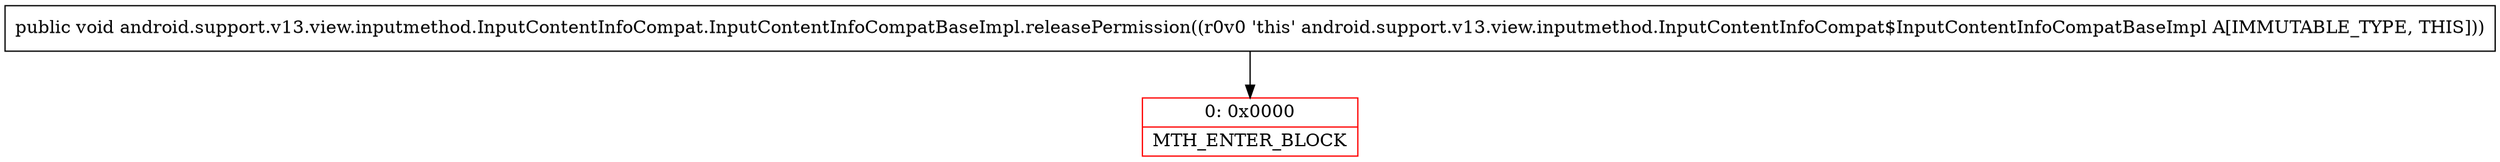 digraph "CFG forandroid.support.v13.view.inputmethod.InputContentInfoCompat.InputContentInfoCompatBaseImpl.releasePermission()V" {
subgraph cluster_Region_1568823986 {
label = "R(0)";
node [shape=record,color=blue];
}
Node_0 [shape=record,color=red,label="{0\:\ 0x0000|MTH_ENTER_BLOCK\l}"];
MethodNode[shape=record,label="{public void android.support.v13.view.inputmethod.InputContentInfoCompat.InputContentInfoCompatBaseImpl.releasePermission((r0v0 'this' android.support.v13.view.inputmethod.InputContentInfoCompat$InputContentInfoCompatBaseImpl A[IMMUTABLE_TYPE, THIS])) }"];
MethodNode -> Node_0;
}

